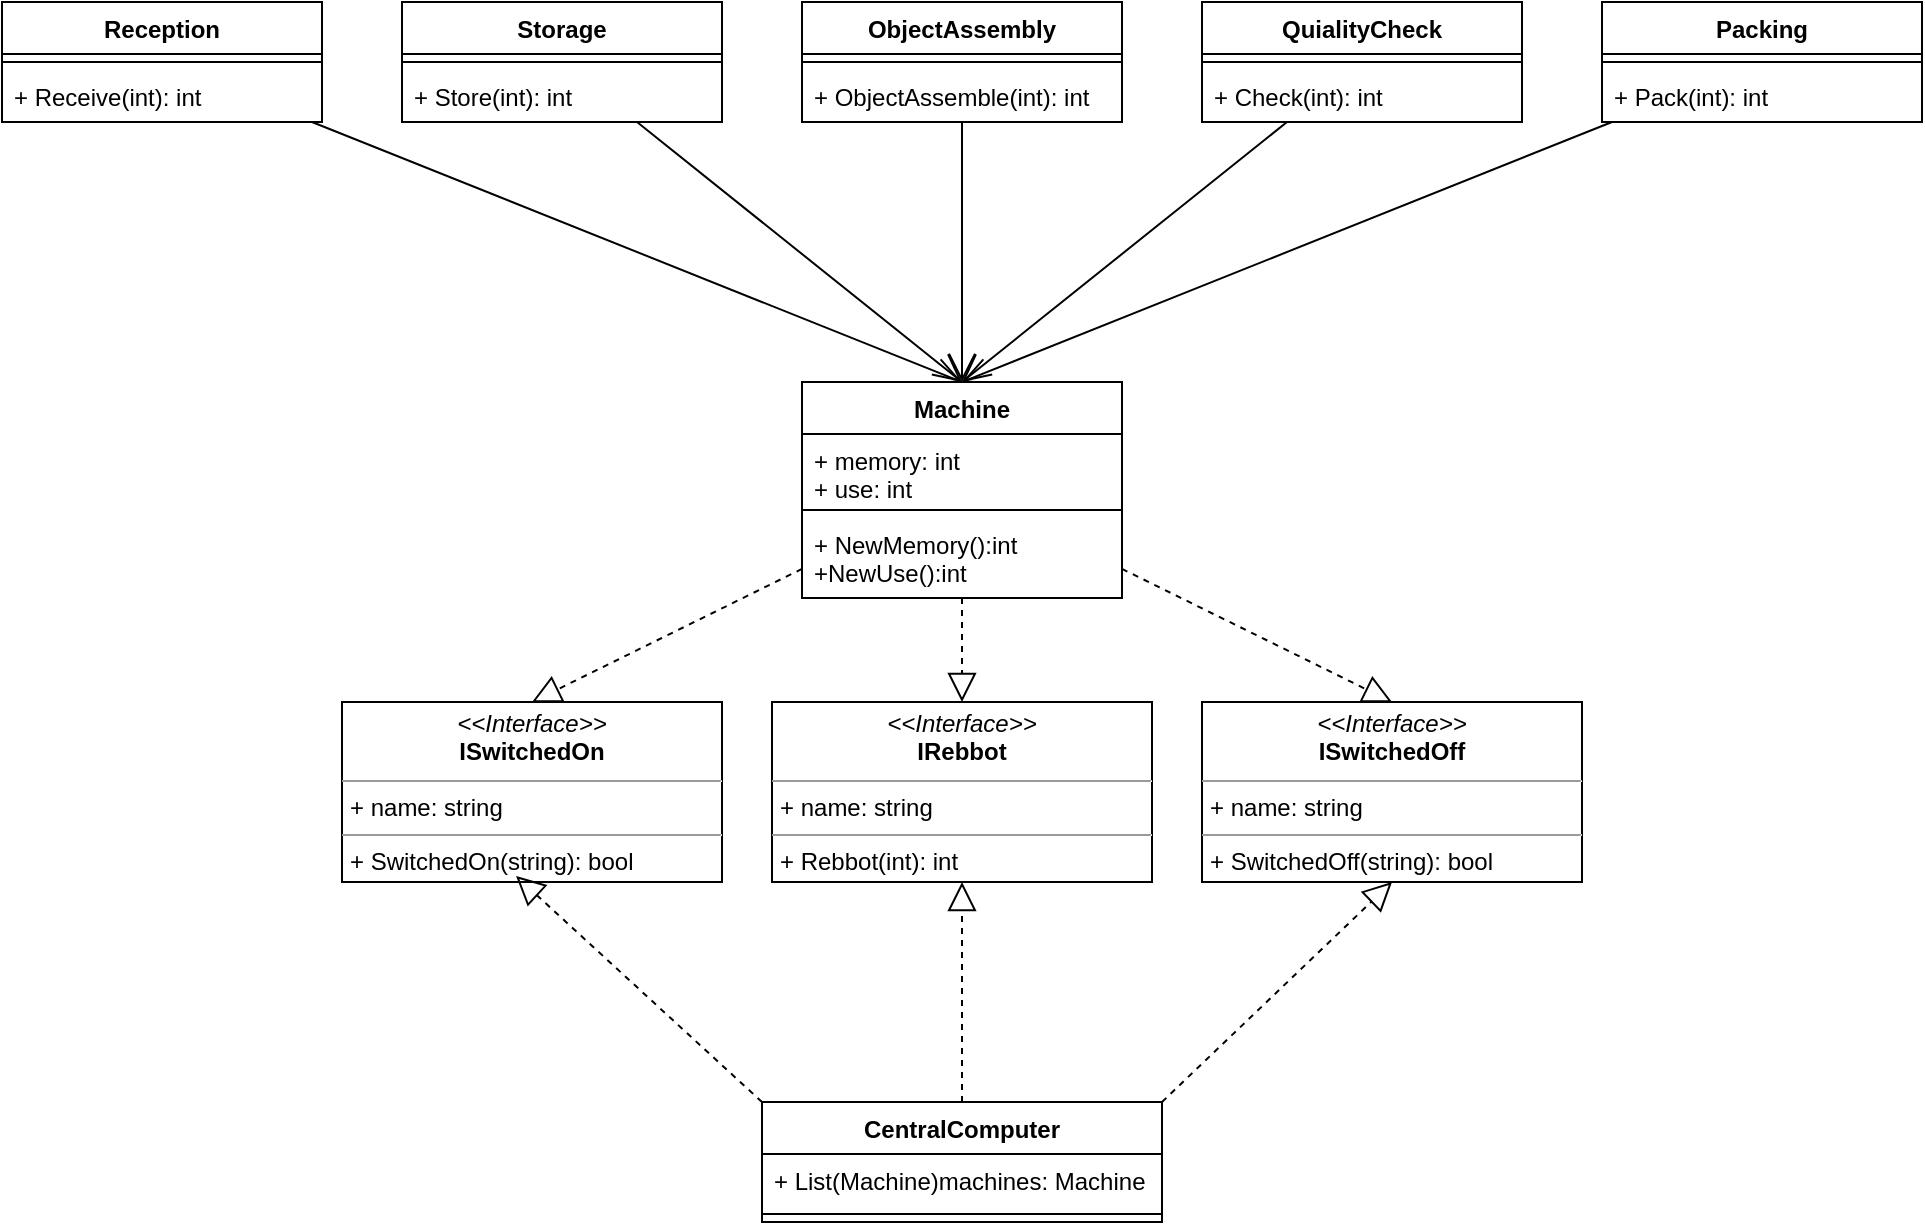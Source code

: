 <mxfile version="12.9.13" type="device" pages="2"><diagram id="WhStZDnE0TzJZcCFRv9g" name="Parte 1"><mxGraphModel dx="1108" dy="433" grid="1" gridSize="10" guides="1" tooltips="1" connect="1" arrows="1" fold="1" page="1" pageScale="1" pageWidth="827" pageHeight="1169" math="0" shadow="0"><root><mxCell id="0"/><mxCell id="1" parent="0"/><mxCell id="VDsJFjdObrLUc5PIrauR-22" value="Packing" style="swimlane;fontStyle=1;align=center;verticalAlign=top;childLayout=stackLayout;horizontal=1;startSize=26;horizontalStack=0;resizeParent=1;resizeParentMax=0;resizeLast=0;collapsible=1;marginBottom=0;" parent="1" vertex="1"><mxGeometry x="840" y="90" width="160" height="60" as="geometry"/></mxCell><mxCell id="VDsJFjdObrLUc5PIrauR-24" value="" style="line;strokeWidth=1;fillColor=none;align=left;verticalAlign=middle;spacingTop=-1;spacingLeft=3;spacingRight=3;rotatable=0;labelPosition=right;points=[];portConstraint=eastwest;" parent="VDsJFjdObrLUc5PIrauR-22" vertex="1"><mxGeometry y="26" width="160" height="8" as="geometry"/></mxCell><mxCell id="VDsJFjdObrLUc5PIrauR-25" value="+ Pack(int): int" style="text;strokeColor=none;fillColor=none;align=left;verticalAlign=top;spacingLeft=4;spacingRight=4;overflow=hidden;rotatable=0;points=[[0,0.5],[1,0.5]];portConstraint=eastwest;" parent="VDsJFjdObrLUc5PIrauR-22" vertex="1"><mxGeometry y="34" width="160" height="26" as="geometry"/></mxCell><mxCell id="VDsJFjdObrLUc5PIrauR-17" value="QuialityCheck" style="swimlane;fontStyle=1;align=center;verticalAlign=top;childLayout=stackLayout;horizontal=1;startSize=26;horizontalStack=0;resizeParent=1;resizeParentMax=0;resizeLast=0;collapsible=1;marginBottom=0;" parent="1" vertex="1"><mxGeometry x="640" y="90" width="160" height="60" as="geometry"/></mxCell><mxCell id="VDsJFjdObrLUc5PIrauR-19" value="" style="line;strokeWidth=1;fillColor=none;align=left;verticalAlign=middle;spacingTop=-1;spacingLeft=3;spacingRight=3;rotatable=0;labelPosition=right;points=[];portConstraint=eastwest;" parent="VDsJFjdObrLUc5PIrauR-17" vertex="1"><mxGeometry y="26" width="160" height="8" as="geometry"/></mxCell><mxCell id="VDsJFjdObrLUc5PIrauR-20" value="+ Check(int): int" style="text;strokeColor=none;fillColor=none;align=left;verticalAlign=top;spacingLeft=4;spacingRight=4;overflow=hidden;rotatable=0;points=[[0,0.5],[1,0.5]];portConstraint=eastwest;" parent="VDsJFjdObrLUc5PIrauR-17" vertex="1"><mxGeometry y="34" width="160" height="26" as="geometry"/></mxCell><mxCell id="VDsJFjdObrLUc5PIrauR-13" value="ObjectAssembly" style="swimlane;fontStyle=1;align=center;verticalAlign=top;childLayout=stackLayout;horizontal=1;startSize=26;horizontalStack=0;resizeParent=1;resizeParentMax=0;resizeLast=0;collapsible=1;marginBottom=0;" parent="1" vertex="1"><mxGeometry x="440" y="90" width="160" height="60" as="geometry"/></mxCell><mxCell id="VDsJFjdObrLUc5PIrauR-15" value="" style="line;strokeWidth=1;fillColor=none;align=left;verticalAlign=middle;spacingTop=-1;spacingLeft=3;spacingRight=3;rotatable=0;labelPosition=right;points=[];portConstraint=eastwest;" parent="VDsJFjdObrLUc5PIrauR-13" vertex="1"><mxGeometry y="26" width="160" height="8" as="geometry"/></mxCell><mxCell id="VDsJFjdObrLUc5PIrauR-16" value="+ ObjectAssemble(int): int" style="text;strokeColor=none;fillColor=none;align=left;verticalAlign=top;spacingLeft=4;spacingRight=4;overflow=hidden;rotatable=0;points=[[0,0.5],[1,0.5]];portConstraint=eastwest;" parent="VDsJFjdObrLUc5PIrauR-13" vertex="1"><mxGeometry y="34" width="160" height="26" as="geometry"/></mxCell><mxCell id="VDsJFjdObrLUc5PIrauR-5" value="Storage" style="swimlane;fontStyle=1;align=center;verticalAlign=top;childLayout=stackLayout;horizontal=1;startSize=26;horizontalStack=0;resizeParent=1;resizeParentMax=0;resizeLast=0;collapsible=1;marginBottom=0;" parent="1" vertex="1"><mxGeometry x="240" y="90" width="160" height="60" as="geometry"/></mxCell><mxCell id="VDsJFjdObrLUc5PIrauR-7" value="" style="line;strokeWidth=1;fillColor=none;align=left;verticalAlign=middle;spacingTop=-1;spacingLeft=3;spacingRight=3;rotatable=0;labelPosition=right;points=[];portConstraint=eastwest;" parent="VDsJFjdObrLUc5PIrauR-5" vertex="1"><mxGeometry y="26" width="160" height="8" as="geometry"/></mxCell><mxCell id="VDsJFjdObrLUc5PIrauR-8" value="+ Store(int): int" style="text;strokeColor=none;fillColor=none;align=left;verticalAlign=top;spacingLeft=4;spacingRight=4;overflow=hidden;rotatable=0;points=[[0,0.5],[1,0.5]];portConstraint=eastwest;" parent="VDsJFjdObrLUc5PIrauR-5" vertex="1"><mxGeometry y="34" width="160" height="26" as="geometry"/></mxCell><mxCell id="VDsJFjdObrLUc5PIrauR-9" value="Reception" style="swimlane;fontStyle=1;align=center;verticalAlign=top;childLayout=stackLayout;horizontal=1;startSize=26;horizontalStack=0;resizeParent=1;resizeParentMax=0;resizeLast=0;collapsible=1;marginBottom=0;" parent="1" vertex="1"><mxGeometry x="40" y="90" width="160" height="60" as="geometry"/></mxCell><mxCell id="VDsJFjdObrLUc5PIrauR-11" value="" style="line;strokeWidth=1;fillColor=none;align=left;verticalAlign=middle;spacingTop=-1;spacingLeft=3;spacingRight=3;rotatable=0;labelPosition=right;points=[];portConstraint=eastwest;" parent="VDsJFjdObrLUc5PIrauR-9" vertex="1"><mxGeometry y="26" width="160" height="8" as="geometry"/></mxCell><mxCell id="VDsJFjdObrLUc5PIrauR-12" value="+ Receive(int): int" style="text;strokeColor=none;fillColor=none;align=left;verticalAlign=top;spacingLeft=4;spacingRight=4;overflow=hidden;rotatable=0;points=[[0,0.5],[1,0.5]];portConstraint=eastwest;" parent="VDsJFjdObrLUc5PIrauR-9" vertex="1"><mxGeometry y="34" width="160" height="26" as="geometry"/></mxCell><mxCell id="VDsJFjdObrLUc5PIrauR-57" value="" style="endArrow=open;endFill=1;endSize=12;html=1;entryX=0.5;entryY=0;entryDx=0;entryDy=0;" parent="1" source="VDsJFjdObrLUc5PIrauR-9" target="8wPbpQq6UVBWW1fb-Taa-1" edge="1"><mxGeometry width="160" relative="1" as="geometry"><mxPoint x="110" y="170" as="sourcePoint"/><mxPoint x="520" y="280" as="targetPoint"/></mxGeometry></mxCell><mxCell id="VDsJFjdObrLUc5PIrauR-58" value="" style="endArrow=open;endFill=1;endSize=12;html=1;entryX=0.5;entryY=0;entryDx=0;entryDy=0;" parent="1" source="VDsJFjdObrLUc5PIrauR-5" target="8wPbpQq6UVBWW1fb-Taa-1" edge="1"><mxGeometry width="160" relative="1" as="geometry"><mxPoint x="330" y="180" as="sourcePoint"/><mxPoint x="520" y="280" as="targetPoint"/></mxGeometry></mxCell><mxCell id="VDsJFjdObrLUc5PIrauR-59" value="" style="endArrow=open;endFill=1;endSize=12;html=1;entryX=0.5;entryY=0;entryDx=0;entryDy=0;" parent="1" source="VDsJFjdObrLUc5PIrauR-13" target="8wPbpQq6UVBWW1fb-Taa-1" edge="1"><mxGeometry width="160" relative="1" as="geometry"><mxPoint x="510" y="180" as="sourcePoint"/><mxPoint x="520" y="280" as="targetPoint"/></mxGeometry></mxCell><mxCell id="VDsJFjdObrLUc5PIrauR-60" value="" style="endArrow=open;endFill=1;endSize=12;html=1;entryX=0.5;entryY=0;entryDx=0;entryDy=0;" parent="1" source="VDsJFjdObrLUc5PIrauR-17" target="8wPbpQq6UVBWW1fb-Taa-1" edge="1"><mxGeometry width="160" relative="1" as="geometry"><mxPoint x="710" y="170" as="sourcePoint"/><mxPoint x="520" y="280" as="targetPoint"/></mxGeometry></mxCell><mxCell id="VDsJFjdObrLUc5PIrauR-61" value="" style="endArrow=open;endFill=1;endSize=12;html=1;entryX=0.5;entryY=0;entryDx=0;entryDy=0;" parent="1" source="VDsJFjdObrLUc5PIrauR-22" target="8wPbpQq6UVBWW1fb-Taa-1" edge="1"><mxGeometry width="160" relative="1" as="geometry"><mxPoint x="910" y="170" as="sourcePoint"/><mxPoint x="520" y="280" as="targetPoint"/></mxGeometry></mxCell><mxCell id="VDsJFjdObrLUc5PIrauR-77" value="" style="endArrow=block;dashed=1;endFill=0;endSize=12;html=1;entryX=0.5;entryY=0;entryDx=0;entryDy=0;" parent="1" source="VDsJFjdObrLUc5PIrauR-80" edge="1"><mxGeometry width="160" relative="1" as="geometry"><mxPoint x="520" y="370" as="sourcePoint"/><mxPoint x="345" y="440" as="targetPoint"/></mxGeometry></mxCell><mxCell id="VDsJFjdObrLUc5PIrauR-81" value="&lt;p style=&quot;margin: 0px ; margin-top: 4px ; text-align: center&quot;&gt;&lt;i&gt;&amp;lt;&amp;lt;Interface&amp;gt;&amp;gt;&lt;/i&gt;&lt;br&gt;&lt;b&gt;ISwitchedOff&lt;/b&gt;&lt;br&gt;&lt;/p&gt;&lt;hr size=&quot;1&quot;&gt;&lt;p style=&quot;margin: 0px ; margin-left: 4px&quot;&gt;+ name: string&lt;br&gt;&lt;/p&gt;&lt;hr size=&quot;1&quot;&gt;&lt;p style=&quot;margin: 0px ; margin-left: 4px&quot;&gt;+ SwitchedOff(string): bool&lt;br&gt;&lt;/p&gt;" style="verticalAlign=top;align=left;overflow=fill;fontSize=12;fontFamily=Helvetica;html=1;" parent="1" vertex="1"><mxGeometry x="640" y="440" width="190" height="90" as="geometry"/></mxCell><mxCell id="VDsJFjdObrLUc5PIrauR-82" value="&lt;p style=&quot;margin: 0px ; margin-top: 4px ; text-align: center&quot;&gt;&lt;i&gt;&amp;lt;&amp;lt;Interface&amp;gt;&amp;gt;&lt;/i&gt;&lt;br&gt;&lt;b&gt;IRebbot&lt;/b&gt;&lt;br&gt;&lt;/p&gt;&lt;hr size=&quot;1&quot;&gt;&lt;p style=&quot;margin: 0px ; margin-left: 4px&quot;&gt;+ name: string&lt;br&gt;&lt;/p&gt;&lt;hr size=&quot;1&quot;&gt;&lt;p style=&quot;margin: 0px ; margin-left: 4px&quot;&gt;+ Rebbot(int): int&lt;br&gt;&lt;/p&gt;" style="verticalAlign=top;align=left;overflow=fill;fontSize=12;fontFamily=Helvetica;html=1;" parent="1" vertex="1"><mxGeometry x="425" y="440" width="190" height="90" as="geometry"/></mxCell><mxCell id="VDsJFjdObrLUc5PIrauR-80" value="&lt;p style=&quot;margin: 0px ; margin-top: 4px ; text-align: center&quot;&gt;&lt;i&gt;&amp;lt;&amp;lt;Interface&amp;gt;&amp;gt;&lt;/i&gt;&lt;br&gt;&lt;b&gt;ISwitchedOn&lt;/b&gt;&lt;br&gt;&lt;/p&gt;&lt;hr size=&quot;1&quot;&gt;&lt;p style=&quot;margin: 0px ; margin-left: 4px&quot;&gt;+ name: string&lt;br&gt;&lt;/p&gt;&lt;hr size=&quot;1&quot;&gt;&lt;p style=&quot;margin: 0px ; margin-left: 4px&quot;&gt;+ SwitchedOn(string): bool&lt;br&gt;&lt;/p&gt;" style="verticalAlign=top;align=left;overflow=fill;fontSize=12;fontFamily=Helvetica;html=1;" parent="1" vertex="1"><mxGeometry x="210" y="440" width="190" height="90" as="geometry"/></mxCell><mxCell id="VDsJFjdObrLUc5PIrauR-45" value="CentralComputer" style="swimlane;fontStyle=1;align=center;verticalAlign=top;childLayout=stackLayout;horizontal=1;startSize=26;horizontalStack=0;resizeParent=1;resizeParentMax=0;resizeLast=0;collapsible=1;marginBottom=0;" parent="1" vertex="1"><mxGeometry x="420" y="640" width="200" height="60" as="geometry"/></mxCell><mxCell id="VDsJFjdObrLUc5PIrauR-91" value="" style="endArrow=block;dashed=1;endFill=0;endSize=12;html=1;entryX=0.5;entryY=1;entryDx=0;entryDy=0;" parent="VDsJFjdObrLUc5PIrauR-45" target="VDsJFjdObrLUc5PIrauR-82" edge="1"><mxGeometry width="160" relative="1" as="geometry"><mxPoint x="100" as="sourcePoint"/><mxPoint x="260" as="targetPoint"/></mxGeometry></mxCell><mxCell id="VDsJFjdObrLUc5PIrauR-46" value="+ List(Machine)machines: Machine" style="text;strokeColor=none;fillColor=none;align=left;verticalAlign=top;spacingLeft=4;spacingRight=4;overflow=hidden;rotatable=0;points=[[0,0.5],[1,0.5]];portConstraint=eastwest;" parent="VDsJFjdObrLUc5PIrauR-45" vertex="1"><mxGeometry y="26" width="200" height="26" as="geometry"/></mxCell><mxCell id="VDsJFjdObrLUc5PIrauR-47" value="" style="line;strokeWidth=1;fillColor=none;align=left;verticalAlign=middle;spacingTop=-1;spacingLeft=3;spacingRight=3;rotatable=0;labelPosition=right;points=[];portConstraint=eastwest;" parent="VDsJFjdObrLUc5PIrauR-45" vertex="1"><mxGeometry y="52" width="200" height="8" as="geometry"/></mxCell><mxCell id="VDsJFjdObrLUc5PIrauR-88" value="" style="endArrow=block;dashed=1;endFill=0;endSize=12;html=1;entryX=0.5;entryY=0;entryDx=0;entryDy=0;" parent="1" source="8wPbpQq6UVBWW1fb-Taa-1" target="VDsJFjdObrLUc5PIrauR-80" edge="1"><mxGeometry width="160" relative="1" as="geometry"><mxPoint x="448.333" y="360" as="sourcePoint"/><mxPoint x="640" y="290" as="targetPoint"/></mxGeometry></mxCell><mxCell id="VDsJFjdObrLUc5PIrauR-89" value="" style="endArrow=block;dashed=1;endFill=0;endSize=12;html=1;" parent="1" source="8wPbpQq6UVBWW1fb-Taa-1" target="VDsJFjdObrLUc5PIrauR-82" edge="1"><mxGeometry width="160" relative="1" as="geometry"><mxPoint x="520" y="360" as="sourcePoint"/><mxPoint x="670" y="360" as="targetPoint"/></mxGeometry></mxCell><mxCell id="VDsJFjdObrLUc5PIrauR-90" value="" style="endArrow=block;dashed=1;endFill=0;endSize=12;html=1;entryX=0.5;entryY=0;entryDx=0;entryDy=0;" parent="1" source="8wPbpQq6UVBWW1fb-Taa-1" target="VDsJFjdObrLUc5PIrauR-81" edge="1"><mxGeometry width="160" relative="1" as="geometry"><mxPoint x="591.667" y="360" as="sourcePoint"/><mxPoint x="760" y="350" as="targetPoint"/></mxGeometry></mxCell><mxCell id="VDsJFjdObrLUc5PIrauR-92" value="" style="endArrow=block;dashed=1;endFill=0;endSize=12;html=1;entryX=0.5;entryY=1;entryDx=0;entryDy=0;exitX=1;exitY=0;exitDx=0;exitDy=0;" parent="1" source="VDsJFjdObrLUc5PIrauR-45" target="VDsJFjdObrLUc5PIrauR-81" edge="1"><mxGeometry width="160" relative="1" as="geometry"><mxPoint x="520" y="640" as="sourcePoint"/><mxPoint x="680" y="640" as="targetPoint"/></mxGeometry></mxCell><mxCell id="VDsJFjdObrLUc5PIrauR-93" value="" style="endArrow=block;dashed=1;endFill=0;endSize=12;html=1;entryX=0.458;entryY=0.967;entryDx=0;entryDy=0;entryPerimeter=0;exitX=0;exitY=0;exitDx=0;exitDy=0;" parent="1" source="VDsJFjdObrLUc5PIrauR-45" target="VDsJFjdObrLUc5PIrauR-80" edge="1"><mxGeometry width="160" relative="1" as="geometry"><mxPoint x="420" y="650" as="sourcePoint"/><mxPoint x="580" y="650" as="targetPoint"/></mxGeometry></mxCell><mxCell id="8wPbpQq6UVBWW1fb-Taa-1" value="Machine" style="swimlane;fontStyle=1;align=center;verticalAlign=top;childLayout=stackLayout;horizontal=1;startSize=26;horizontalStack=0;resizeParent=1;resizeParentMax=0;resizeLast=0;collapsible=1;marginBottom=0;" vertex="1" parent="1"><mxGeometry x="440" y="280" width="160" height="108" as="geometry"/></mxCell><mxCell id="8wPbpQq6UVBWW1fb-Taa-2" value="+ memory: int&#10;+ use: int" style="text;strokeColor=none;fillColor=none;align=left;verticalAlign=top;spacingLeft=4;spacingRight=4;overflow=hidden;rotatable=0;points=[[0,0.5],[1,0.5]];portConstraint=eastwest;" vertex="1" parent="8wPbpQq6UVBWW1fb-Taa-1"><mxGeometry y="26" width="160" height="34" as="geometry"/></mxCell><mxCell id="8wPbpQq6UVBWW1fb-Taa-3" value="" style="line;strokeWidth=1;fillColor=none;align=left;verticalAlign=middle;spacingTop=-1;spacingLeft=3;spacingRight=3;rotatable=0;labelPosition=right;points=[];portConstraint=eastwest;" vertex="1" parent="8wPbpQq6UVBWW1fb-Taa-1"><mxGeometry y="60" width="160" height="8" as="geometry"/></mxCell><mxCell id="8wPbpQq6UVBWW1fb-Taa-4" value="+ NewMemory():int&#10;+NewUse():int" style="text;strokeColor=none;fillColor=none;align=left;verticalAlign=top;spacingLeft=4;spacingRight=4;overflow=hidden;rotatable=0;points=[[0,0.5],[1,0.5]];portConstraint=eastwest;" vertex="1" parent="8wPbpQq6UVBWW1fb-Taa-1"><mxGeometry y="68" width="160" height="40" as="geometry"/></mxCell></root></mxGraphModel></diagram><diagram id="5A5jLtR83ou5cyLiu5w2" name="Page-2"><mxGraphModel dx="1108" dy="433" grid="1" gridSize="10" guides="1" tooltips="1" connect="1" arrows="1" fold="1" page="1" pageScale="1" pageWidth="827" pageHeight="1169" math="0" shadow="0"><root><mxCell id="UkL9bX2TjaQ6cwCgbzJw-0"/><mxCell id="UkL9bX2TjaQ6cwCgbzJw-1" parent="UkL9bX2TjaQ6cwCgbzJw-0"/></root></mxGraphModel></diagram></mxfile>